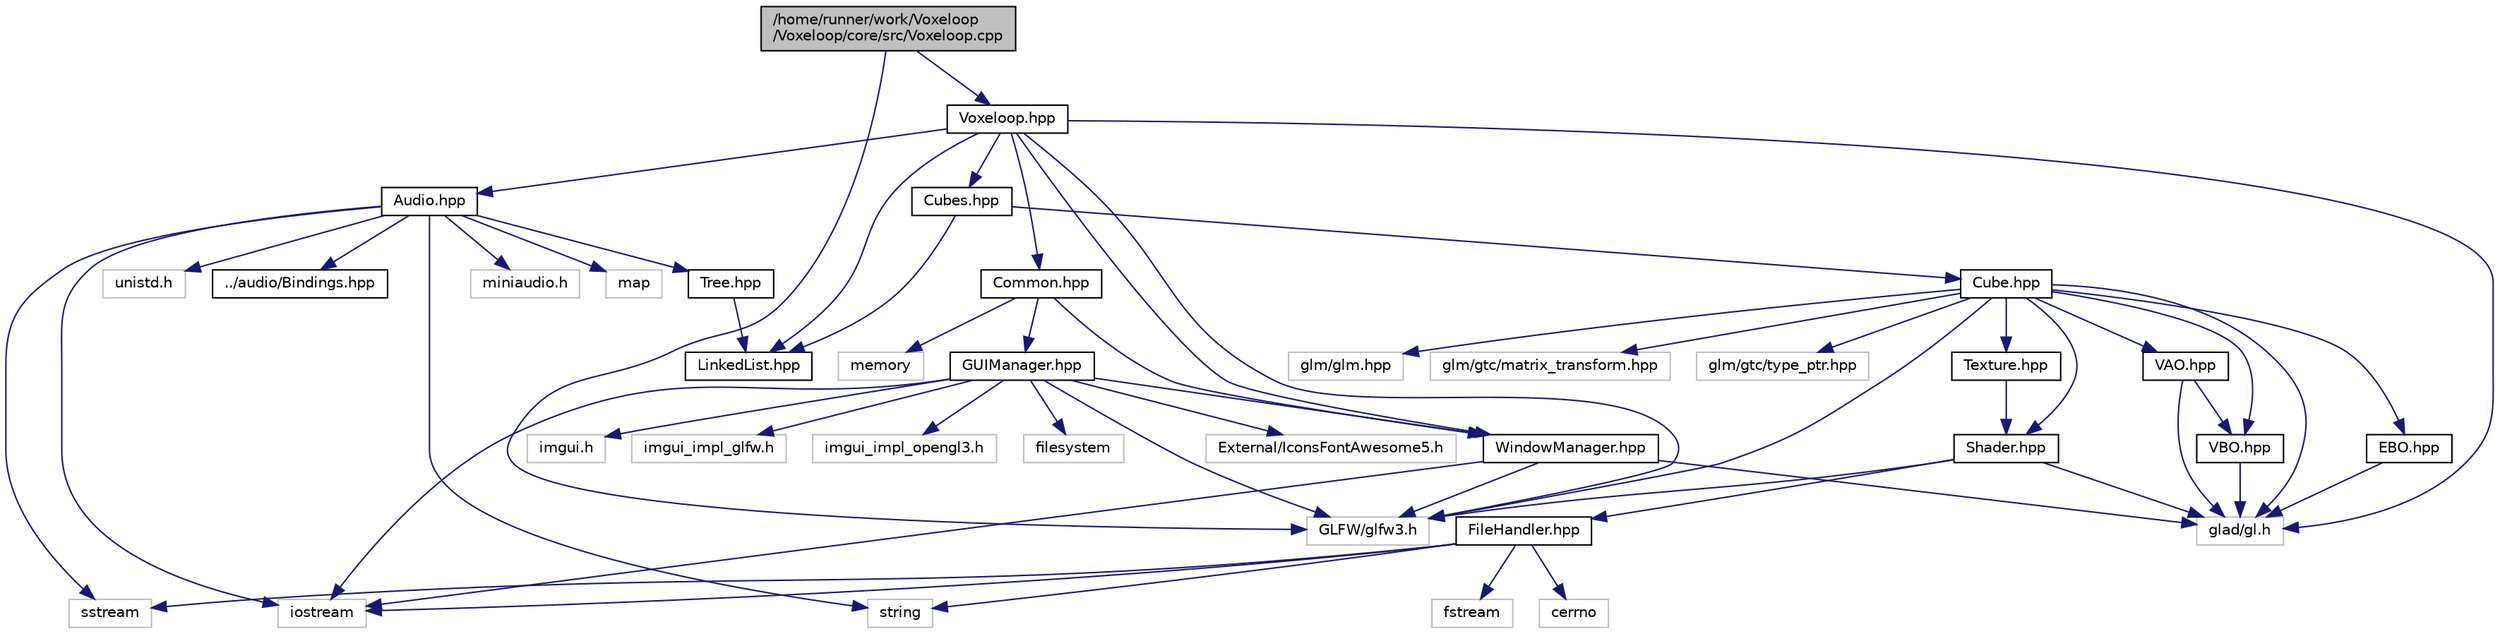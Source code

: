 digraph "/home/runner/work/Voxeloop/Voxeloop/core/src/Voxeloop.cpp"
{
 // INTERACTIVE_SVG=YES
 // LATEX_PDF_SIZE
  edge [fontname="Helvetica",fontsize="10",labelfontname="Helvetica",labelfontsize="10"];
  node [fontname="Helvetica",fontsize="10",shape=record];
  Node1 [label="/home/runner/work/Voxeloop\l/Voxeloop/core/src/Voxeloop.cpp",height=0.2,width=0.4,color="black", fillcolor="grey75", style="filled", fontcolor="black",tooltip=" "];
  Node1 -> Node2 [color="midnightblue",fontsize="10",style="solid",fontname="Helvetica"];
  Node2 [label="Voxeloop.hpp",height=0.2,width=0.4,color="black", fillcolor="white", style="filled",URL="$Voxeloop_8hpp.html",tooltip=" "];
  Node2 -> Node3 [color="midnightblue",fontsize="10",style="solid",fontname="Helvetica"];
  Node3 [label="glad/gl.h",height=0.2,width=0.4,color="grey75", fillcolor="white", style="filled",tooltip=" "];
  Node2 -> Node4 [color="midnightblue",fontsize="10",style="solid",fontname="Helvetica"];
  Node4 [label="GLFW/glfw3.h",height=0.2,width=0.4,color="grey75", fillcolor="white", style="filled",tooltip=" "];
  Node2 -> Node5 [color="midnightblue",fontsize="10",style="solid",fontname="Helvetica"];
  Node5 [label="Audio.hpp",height=0.2,width=0.4,color="black", fillcolor="white", style="filled",URL="$Audio_8hpp.html",tooltip=" "];
  Node5 -> Node6 [color="midnightblue",fontsize="10",style="solid",fontname="Helvetica"];
  Node6 [label="../audio/Bindings.hpp",height=0.2,width=0.4,color="black", fillcolor="white", style="filled",URL="$Bindings_8hpp.html",tooltip=" "];
  Node5 -> Node7 [color="midnightblue",fontsize="10",style="solid",fontname="Helvetica"];
  Node7 [label="Tree.hpp",height=0.2,width=0.4,color="black", fillcolor="white", style="filled",URL="$Tree_8hpp.html",tooltip=" "];
  Node7 -> Node8 [color="midnightblue",fontsize="10",style="solid",fontname="Helvetica"];
  Node8 [label="LinkedList.hpp",height=0.2,width=0.4,color="black", fillcolor="white", style="filled",URL="$LinkedList_8hpp.html",tooltip=" "];
  Node5 -> Node9 [color="midnightblue",fontsize="10",style="solid",fontname="Helvetica"];
  Node9 [label="miniaudio.h",height=0.2,width=0.4,color="grey75", fillcolor="white", style="filled",tooltip=" "];
  Node5 -> Node10 [color="midnightblue",fontsize="10",style="solid",fontname="Helvetica"];
  Node10 [label="iostream",height=0.2,width=0.4,color="grey75", fillcolor="white", style="filled",tooltip=" "];
  Node5 -> Node11 [color="midnightblue",fontsize="10",style="solid",fontname="Helvetica"];
  Node11 [label="map",height=0.2,width=0.4,color="grey75", fillcolor="white", style="filled",tooltip=" "];
  Node5 -> Node12 [color="midnightblue",fontsize="10",style="solid",fontname="Helvetica"];
  Node12 [label="sstream",height=0.2,width=0.4,color="grey75", fillcolor="white", style="filled",tooltip=" "];
  Node5 -> Node13 [color="midnightblue",fontsize="10",style="solid",fontname="Helvetica"];
  Node13 [label="string",height=0.2,width=0.4,color="grey75", fillcolor="white", style="filled",tooltip=" "];
  Node5 -> Node14 [color="midnightblue",fontsize="10",style="solid",fontname="Helvetica"];
  Node14 [label="unistd.h",height=0.2,width=0.4,color="grey75", fillcolor="white", style="filled",tooltip=" "];
  Node2 -> Node15 [color="midnightblue",fontsize="10",style="solid",fontname="Helvetica"];
  Node15 [label="Common.hpp",height=0.2,width=0.4,color="black", fillcolor="white", style="filled",URL="$Common_8hpp.html",tooltip=" "];
  Node15 -> Node16 [color="midnightblue",fontsize="10",style="solid",fontname="Helvetica"];
  Node16 [label="GUIManager.hpp",height=0.2,width=0.4,color="black", fillcolor="white", style="filled",URL="$GUIManager_8hpp.html",tooltip=" "];
  Node16 -> Node17 [color="midnightblue",fontsize="10",style="solid",fontname="Helvetica"];
  Node17 [label="External/IconsFontAwesome5.h",height=0.2,width=0.4,color="grey75", fillcolor="white", style="filled",tooltip=" "];
  Node16 -> Node18 [color="midnightblue",fontsize="10",style="solid",fontname="Helvetica"];
  Node18 [label="WindowManager.hpp",height=0.2,width=0.4,color="black", fillcolor="white", style="filled",URL="$WindowManager_8hpp.html",tooltip=" "];
  Node18 -> Node3 [color="midnightblue",fontsize="10",style="solid",fontname="Helvetica"];
  Node18 -> Node4 [color="midnightblue",fontsize="10",style="solid",fontname="Helvetica"];
  Node18 -> Node10 [color="midnightblue",fontsize="10",style="solid",fontname="Helvetica"];
  Node16 -> Node4 [color="midnightblue",fontsize="10",style="solid",fontname="Helvetica"];
  Node16 -> Node19 [color="midnightblue",fontsize="10",style="solid",fontname="Helvetica"];
  Node19 [label="imgui.h",height=0.2,width=0.4,color="grey75", fillcolor="white", style="filled",tooltip=" "];
  Node16 -> Node20 [color="midnightblue",fontsize="10",style="solid",fontname="Helvetica"];
  Node20 [label="imgui_impl_glfw.h",height=0.2,width=0.4,color="grey75", fillcolor="white", style="filled",tooltip=" "];
  Node16 -> Node21 [color="midnightblue",fontsize="10",style="solid",fontname="Helvetica"];
  Node21 [label="imgui_impl_opengl3.h",height=0.2,width=0.4,color="grey75", fillcolor="white", style="filled",tooltip=" "];
  Node16 -> Node22 [color="midnightblue",fontsize="10",style="solid",fontname="Helvetica"];
  Node22 [label="filesystem",height=0.2,width=0.4,color="grey75", fillcolor="white", style="filled",tooltip=" "];
  Node16 -> Node10 [color="midnightblue",fontsize="10",style="solid",fontname="Helvetica"];
  Node15 -> Node18 [color="midnightblue",fontsize="10",style="solid",fontname="Helvetica"];
  Node15 -> Node23 [color="midnightblue",fontsize="10",style="solid",fontname="Helvetica"];
  Node23 [label="memory",height=0.2,width=0.4,color="grey75", fillcolor="white", style="filled",tooltip=" "];
  Node2 -> Node24 [color="midnightblue",fontsize="10",style="solid",fontname="Helvetica"];
  Node24 [label="Cubes.hpp",height=0.2,width=0.4,color="black", fillcolor="white", style="filled",URL="$Cubes_8hpp.html",tooltip=" "];
  Node24 -> Node25 [color="midnightblue",fontsize="10",style="solid",fontname="Helvetica"];
  Node25 [label="Cube.hpp",height=0.2,width=0.4,color="black", fillcolor="white", style="filled",URL="$Cube_8hpp.html",tooltip=" "];
  Node25 -> Node3 [color="midnightblue",fontsize="10",style="solid",fontname="Helvetica"];
  Node25 -> Node4 [color="midnightblue",fontsize="10",style="solid",fontname="Helvetica"];
  Node25 -> Node26 [color="midnightblue",fontsize="10",style="solid",fontname="Helvetica"];
  Node26 [label="glm/glm.hpp",height=0.2,width=0.4,color="grey75", fillcolor="white", style="filled",tooltip=" "];
  Node25 -> Node27 [color="midnightblue",fontsize="10",style="solid",fontname="Helvetica"];
  Node27 [label="glm/gtc/matrix_transform.hpp",height=0.2,width=0.4,color="grey75", fillcolor="white", style="filled",tooltip=" "];
  Node25 -> Node28 [color="midnightblue",fontsize="10",style="solid",fontname="Helvetica"];
  Node28 [label="glm/gtc/type_ptr.hpp",height=0.2,width=0.4,color="grey75", fillcolor="white", style="filled",tooltip=" "];
  Node25 -> Node29 [color="midnightblue",fontsize="10",style="solid",fontname="Helvetica"];
  Node29 [label="EBO.hpp",height=0.2,width=0.4,color="black", fillcolor="white", style="filled",URL="$EBO_8hpp.html",tooltip=" "];
  Node29 -> Node3 [color="midnightblue",fontsize="10",style="solid",fontname="Helvetica"];
  Node25 -> Node30 [color="midnightblue",fontsize="10",style="solid",fontname="Helvetica"];
  Node30 [label="Shader.hpp",height=0.2,width=0.4,color="black", fillcolor="white", style="filled",URL="$Shader_8hpp.html",tooltip=" "];
  Node30 -> Node3 [color="midnightblue",fontsize="10",style="solid",fontname="Helvetica"];
  Node30 -> Node4 [color="midnightblue",fontsize="10",style="solid",fontname="Helvetica"];
  Node30 -> Node31 [color="midnightblue",fontsize="10",style="solid",fontname="Helvetica"];
  Node31 [label="FileHandler.hpp",height=0.2,width=0.4,color="black", fillcolor="white", style="filled",URL="$FileHandler_8hpp.html",tooltip=" "];
  Node31 -> Node32 [color="midnightblue",fontsize="10",style="solid",fontname="Helvetica"];
  Node32 [label="cerrno",height=0.2,width=0.4,color="grey75", fillcolor="white", style="filled",tooltip=" "];
  Node31 -> Node33 [color="midnightblue",fontsize="10",style="solid",fontname="Helvetica"];
  Node33 [label="fstream",height=0.2,width=0.4,color="grey75", fillcolor="white", style="filled",tooltip=" "];
  Node31 -> Node10 [color="midnightblue",fontsize="10",style="solid",fontname="Helvetica"];
  Node31 -> Node12 [color="midnightblue",fontsize="10",style="solid",fontname="Helvetica"];
  Node31 -> Node13 [color="midnightblue",fontsize="10",style="solid",fontname="Helvetica"];
  Node25 -> Node34 [color="midnightblue",fontsize="10",style="solid",fontname="Helvetica"];
  Node34 [label="Texture.hpp",height=0.2,width=0.4,color="black", fillcolor="white", style="filled",URL="$Texture_8hpp.html",tooltip=" "];
  Node34 -> Node30 [color="midnightblue",fontsize="10",style="solid",fontname="Helvetica"];
  Node25 -> Node35 [color="midnightblue",fontsize="10",style="solid",fontname="Helvetica"];
  Node35 [label="VAO.hpp",height=0.2,width=0.4,color="black", fillcolor="white", style="filled",URL="$VAO_8hpp.html",tooltip=" "];
  Node35 -> Node3 [color="midnightblue",fontsize="10",style="solid",fontname="Helvetica"];
  Node35 -> Node36 [color="midnightblue",fontsize="10",style="solid",fontname="Helvetica"];
  Node36 [label="VBO.hpp",height=0.2,width=0.4,color="black", fillcolor="white", style="filled",URL="$VBO_8hpp.html",tooltip=" "];
  Node36 -> Node3 [color="midnightblue",fontsize="10",style="solid",fontname="Helvetica"];
  Node25 -> Node36 [color="midnightblue",fontsize="10",style="solid",fontname="Helvetica"];
  Node24 -> Node8 [color="midnightblue",fontsize="10",style="solid",fontname="Helvetica"];
  Node2 -> Node8 [color="midnightblue",fontsize="10",style="solid",fontname="Helvetica"];
  Node2 -> Node18 [color="midnightblue",fontsize="10",style="solid",fontname="Helvetica"];
  Node1 -> Node4 [color="midnightblue",fontsize="10",style="solid",fontname="Helvetica"];
}

